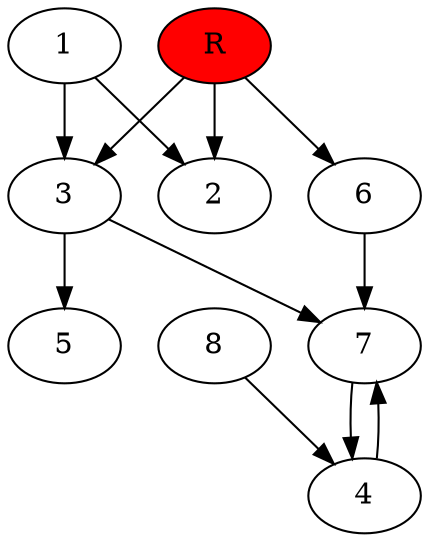 digraph prb30818 {
	1
	2
	3
	4
	5
	6
	7
	8
	R [fillcolor="#ff0000" style=filled]
	1 -> 2
	1 -> 3
	3 -> 5
	3 -> 7
	4 -> 7
	6 -> 7
	7 -> 4
	8 -> 4
	R -> 2
	R -> 3
	R -> 6
}
